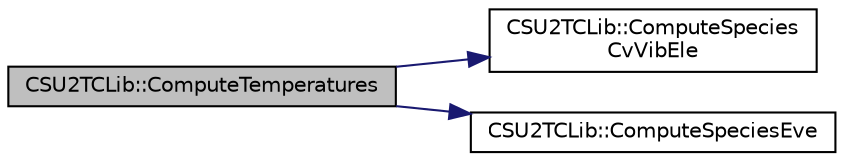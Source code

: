 digraph "CSU2TCLib::ComputeTemperatures"
{
 // LATEX_PDF_SIZE
  edge [fontname="Helvetica",fontsize="10",labelfontname="Helvetica",labelfontsize="10"];
  node [fontname="Helvetica",fontsize="10",shape=record];
  rankdir="LR";
  Node1 [label="CSU2TCLib::ComputeTemperatures",height=0.2,width=0.4,color="black", fillcolor="grey75", style="filled", fontcolor="black",tooltip="Compute translational and vibrational temperatures vector."];
  Node1 -> Node2 [color="midnightblue",fontsize="10",style="solid",fontname="Helvetica"];
  Node2 [label="CSU2TCLib::ComputeSpecies\lCvVibEle",height=0.2,width=0.4,color="black", fillcolor="white", style="filled",URL="$classCSU2TCLib.html#ab018d3b9d3292027891e34d740ef7bff",tooltip="Compute species V-E specific heats at constant volume."];
  Node1 -> Node3 [color="midnightblue",fontsize="10",style="solid",fontname="Helvetica"];
  Node3 [label="CSU2TCLib::ComputeSpeciesEve",height=0.2,width=0.4,color="black", fillcolor="white", style="filled",URL="$classCSU2TCLib.html#a295cd1dc83025216d597bb5b01f80882",tooltip="Compute species V-E energy."];
}
